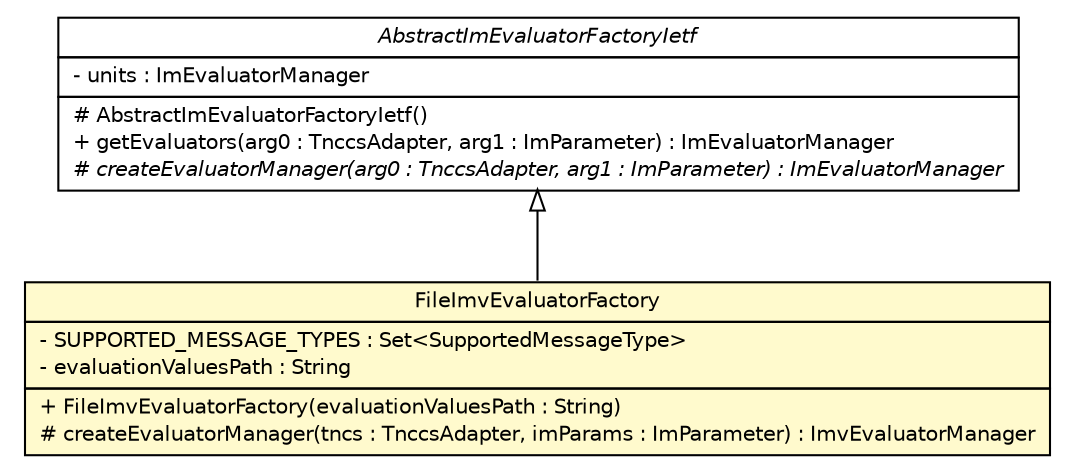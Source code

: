 #!/usr/local/bin/dot
#
# Class diagram 
# Generated by UMLGraph version R5_6 (http://www.umlgraph.org/)
#

digraph G {
	edge [fontname="Helvetica",fontsize=10,labelfontname="Helvetica",labelfontsize=10];
	node [fontname="Helvetica",fontsize=10,shape=plaintext];
	nodesep=0.25;
	ranksep=0.5;
	// de.hsbremen.tc.tnc.im.evaluate.example.file.FileImvEvaluatorFactory
	c88 [label=<<table title="de.hsbremen.tc.tnc.im.evaluate.example.file.FileImvEvaluatorFactory" border="0" cellborder="1" cellspacing="0" cellpadding="2" port="p" bgcolor="lemonChiffon" href="./FileImvEvaluatorFactory.html">
		<tr><td><table border="0" cellspacing="0" cellpadding="1">
<tr><td align="center" balign="center"> FileImvEvaluatorFactory </td></tr>
		</table></td></tr>
		<tr><td><table border="0" cellspacing="0" cellpadding="1">
<tr><td align="left" balign="left"> - SUPPORTED_MESSAGE_TYPES : Set&lt;SupportedMessageType&gt; </td></tr>
<tr><td align="left" balign="left"> - evaluationValuesPath : String </td></tr>
		</table></td></tr>
		<tr><td><table border="0" cellspacing="0" cellpadding="1">
<tr><td align="left" balign="left"> + FileImvEvaluatorFactory(evaluationValuesPath : String) </td></tr>
<tr><td align="left" balign="left"> # createEvaluatorManager(tncs : TnccsAdapter, imParams : ImParameter) : ImvEvaluatorManager </td></tr>
		</table></td></tr>
		</table>>, URL="./FileImvEvaluatorFactory.html", fontname="Helvetica", fontcolor="black", fontsize=10.0];
	//de.hsbremen.tc.tnc.im.evaluate.example.file.FileImvEvaluatorFactory extends de.hsbremen.tc.tnc.im.evaluate.AbstractImEvaluatorFactoryIetf
	c94:p -> c88:p [dir=back,arrowtail=empty];
	// de.hsbremen.tc.tnc.im.evaluate.AbstractImEvaluatorFactoryIetf
	c94 [label=<<table title="de.hsbremen.tc.tnc.im.evaluate.AbstractImEvaluatorFactoryIetf" border="0" cellborder="1" cellspacing="0" cellpadding="2" port="p" href="http://java.sun.com/j2se/1.4.2/docs/api/de/hsbremen/tc/tnc/im/evaluate/AbstractImEvaluatorFactoryIetf.html">
		<tr><td><table border="0" cellspacing="0" cellpadding="1">
<tr><td align="center" balign="center"><font face="Helvetica-Oblique"> AbstractImEvaluatorFactoryIetf </font></td></tr>
		</table></td></tr>
		<tr><td><table border="0" cellspacing="0" cellpadding="1">
<tr><td align="left" balign="left"> - units : ImEvaluatorManager </td></tr>
		</table></td></tr>
		<tr><td><table border="0" cellspacing="0" cellpadding="1">
<tr><td align="left" balign="left"> # AbstractImEvaluatorFactoryIetf() </td></tr>
<tr><td align="left" balign="left"> + getEvaluators(arg0 : TnccsAdapter, arg1 : ImParameter) : ImEvaluatorManager </td></tr>
<tr><td align="left" balign="left"><font face="Helvetica-Oblique" point-size="10.0"> # createEvaluatorManager(arg0 : TnccsAdapter, arg1 : ImParameter) : ImEvaluatorManager </font></td></tr>
		</table></td></tr>
		</table>>, URL="http://java.sun.com/j2se/1.4.2/docs/api/de/hsbremen/tc/tnc/im/evaluate/AbstractImEvaluatorFactoryIetf.html", fontname="Helvetica", fontcolor="black", fontsize=10.0];
}

